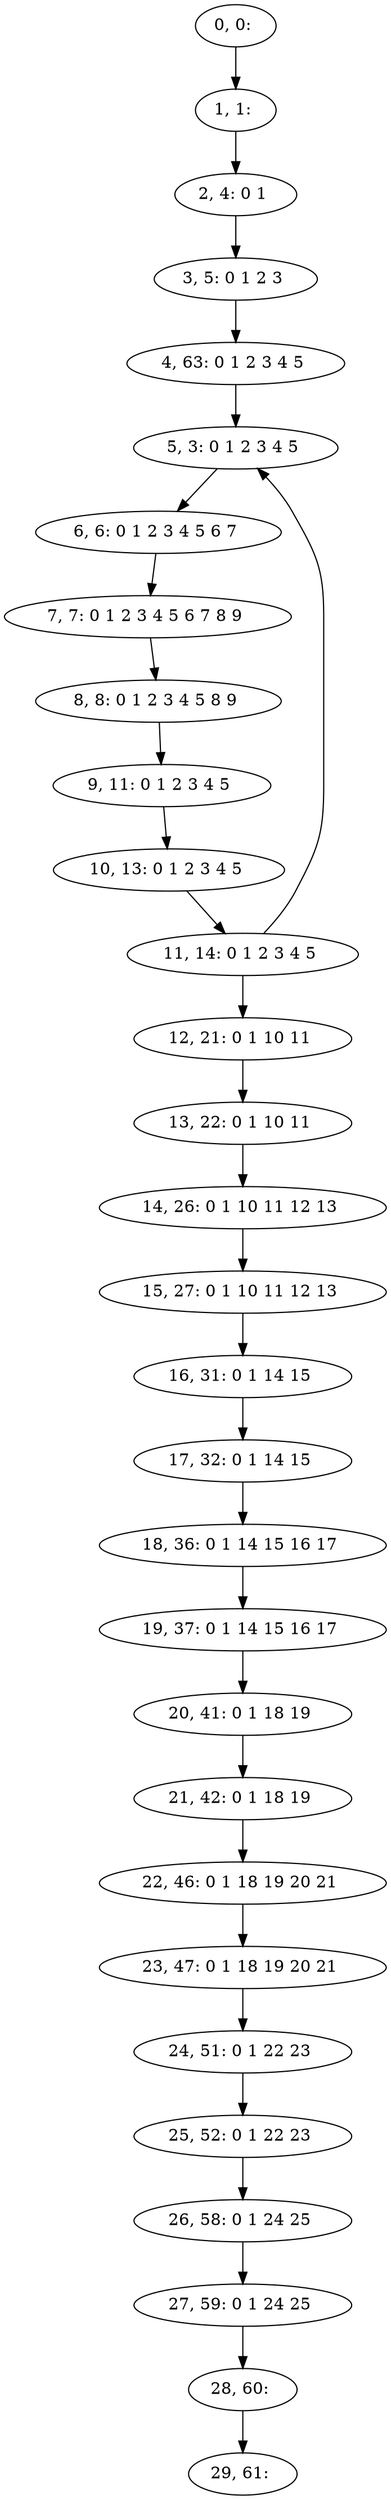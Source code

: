digraph G {
0[label="0, 0: "];
1[label="1, 1: "];
2[label="2, 4: 0 1 "];
3[label="3, 5: 0 1 2 3 "];
4[label="4, 63: 0 1 2 3 4 5 "];
5[label="5, 3: 0 1 2 3 4 5 "];
6[label="6, 6: 0 1 2 3 4 5 6 7 "];
7[label="7, 7: 0 1 2 3 4 5 6 7 8 9 "];
8[label="8, 8: 0 1 2 3 4 5 8 9 "];
9[label="9, 11: 0 1 2 3 4 5 "];
10[label="10, 13: 0 1 2 3 4 5 "];
11[label="11, 14: 0 1 2 3 4 5 "];
12[label="12, 21: 0 1 10 11 "];
13[label="13, 22: 0 1 10 11 "];
14[label="14, 26: 0 1 10 11 12 13 "];
15[label="15, 27: 0 1 10 11 12 13 "];
16[label="16, 31: 0 1 14 15 "];
17[label="17, 32: 0 1 14 15 "];
18[label="18, 36: 0 1 14 15 16 17 "];
19[label="19, 37: 0 1 14 15 16 17 "];
20[label="20, 41: 0 1 18 19 "];
21[label="21, 42: 0 1 18 19 "];
22[label="22, 46: 0 1 18 19 20 21 "];
23[label="23, 47: 0 1 18 19 20 21 "];
24[label="24, 51: 0 1 22 23 "];
25[label="25, 52: 0 1 22 23 "];
26[label="26, 58: 0 1 24 25 "];
27[label="27, 59: 0 1 24 25 "];
28[label="28, 60: "];
29[label="29, 61: "];
0->1 ;
1->2 ;
2->3 ;
3->4 ;
4->5 ;
5->6 ;
6->7 ;
7->8 ;
8->9 ;
9->10 ;
10->11 ;
11->12 ;
11->5 ;
12->13 ;
13->14 ;
14->15 ;
15->16 ;
16->17 ;
17->18 ;
18->19 ;
19->20 ;
20->21 ;
21->22 ;
22->23 ;
23->24 ;
24->25 ;
25->26 ;
26->27 ;
27->28 ;
28->29 ;
}
